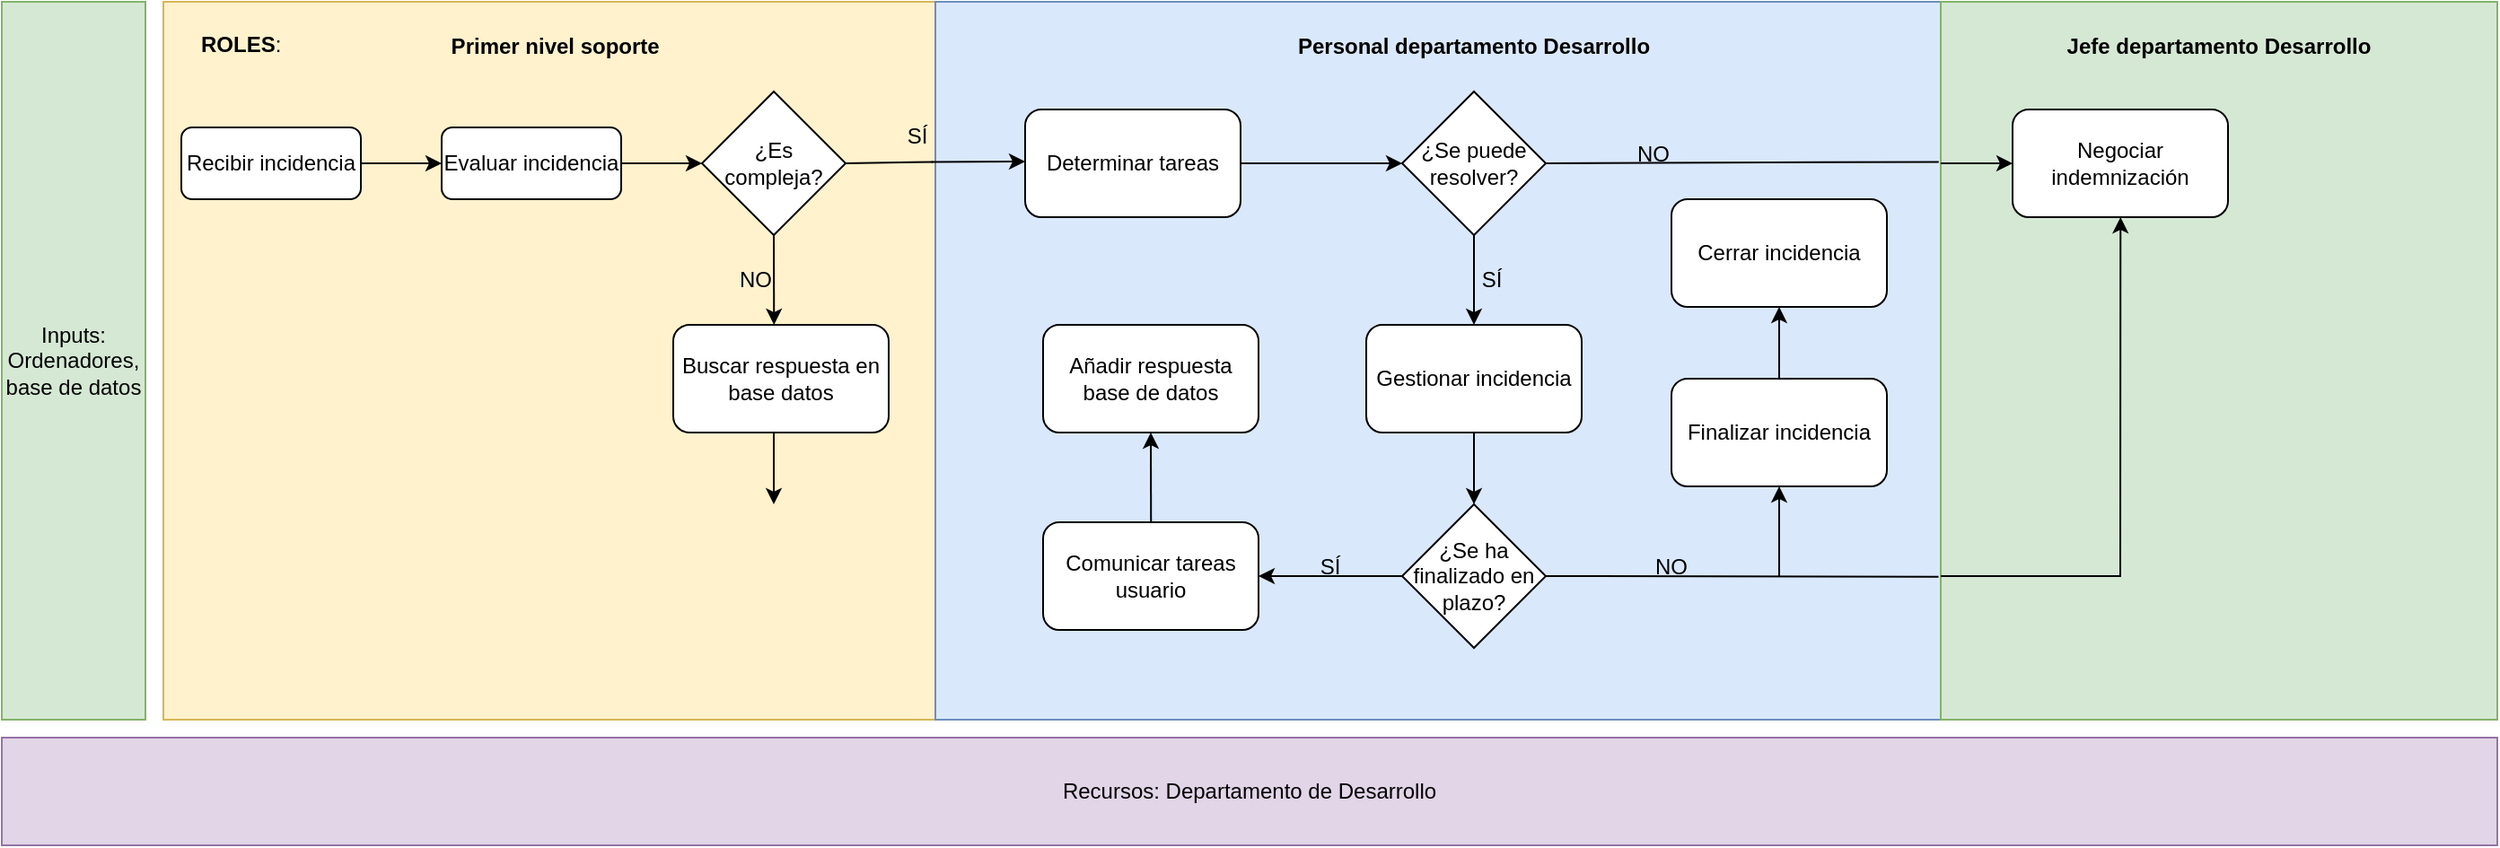 <mxfile version="21.8.2" type="device">
  <diagram name="Página-1" id="K-5_rDBJIlARaP2pHcms">
    <mxGraphModel dx="1050" dy="542" grid="1" gridSize="10" guides="1" tooltips="1" connect="1" arrows="1" fold="1" page="1" pageScale="1" pageWidth="827" pageHeight="1169" math="0" shadow="0">
      <root>
        <mxCell id="0" />
        <mxCell id="1" parent="0" />
        <mxCell id="e8MdTCqrv2B_cEdSrUxO-1" value="Inputs:&lt;br&gt;Ordenadores, base de datos" style="rounded=0;whiteSpace=wrap;html=1;fillColor=#d5e8d4;strokeColor=#82b366;" parent="1" vertex="1">
          <mxGeometry x="40" y="40" width="80" height="400" as="geometry" />
        </mxCell>
        <mxCell id="e8MdTCqrv2B_cEdSrUxO-2" value="" style="rounded=0;whiteSpace=wrap;html=1;fillColor=#fff2cc;strokeColor=#d6b656;" parent="1" vertex="1">
          <mxGeometry x="130" y="40" width="430" height="400" as="geometry" />
        </mxCell>
        <mxCell id="e8MdTCqrv2B_cEdSrUxO-4" value="&lt;b&gt;ROLES&lt;/b&gt;:&amp;nbsp; &amp;nbsp; &amp;nbsp; &amp;nbsp; &amp;nbsp; &amp;nbsp; &amp;nbsp; &amp;nbsp; &amp;nbsp; &amp;nbsp; &amp;nbsp; &amp;nbsp; &amp;nbsp; &amp;nbsp; &amp;nbsp; &amp;nbsp; &amp;nbsp; &amp;nbsp; &amp;nbsp; &amp;nbsp; &amp;nbsp; &amp;nbsp; &amp;nbsp; &amp;nbsp; &amp;nbsp; &amp;nbsp; &amp;nbsp;" style="text;html=1;strokeColor=none;fillColor=none;align=center;verticalAlign=middle;whiteSpace=wrap;rounded=0;" parent="1" vertex="1">
          <mxGeometry x="150" y="70" width="70" height="30" as="geometry" />
        </mxCell>
        <mxCell id="e8MdTCqrv2B_cEdSrUxO-7" value="Evaluar incidencia" style="rounded=1;whiteSpace=wrap;html=1;" parent="1" vertex="1">
          <mxGeometry x="285" y="110" width="100" height="40" as="geometry" />
        </mxCell>
        <mxCell id="e8MdTCqrv2B_cEdSrUxO-8" value="Buscar respuesta en base datos" style="rounded=1;whiteSpace=wrap;html=1;" parent="1" vertex="1">
          <mxGeometry x="630" y="120" width="120" height="60" as="geometry" />
        </mxCell>
        <mxCell id="e8MdTCqrv2B_cEdSrUxO-10" value="Comunicar usuario" style="rounded=1;whiteSpace=wrap;html=1;" parent="1" vertex="1">
          <mxGeometry x="790" y="100" width="120" height="60" as="geometry" />
        </mxCell>
        <mxCell id="e8MdTCqrv2B_cEdSrUxO-12" value="¿Es compleja?&lt;br&gt;" style="rhombus;whiteSpace=wrap;html=1;" parent="1" vertex="1">
          <mxGeometry x="430" y="90" width="80" height="80" as="geometry" />
        </mxCell>
        <mxCell id="e8MdTCqrv2B_cEdSrUxO-14" value="Recibir incidencia" style="rounded=1;whiteSpace=wrap;html=1;" parent="1" vertex="1">
          <mxGeometry x="140" y="110" width="100" height="40" as="geometry" />
        </mxCell>
        <mxCell id="e8MdTCqrv2B_cEdSrUxO-15" value="Recursos: Departamento de Desarrollo" style="rounded=0;whiteSpace=wrap;html=1;fillColor=#e1d5e7;strokeColor=#9673a6;" parent="1" vertex="1">
          <mxGeometry x="40" y="450" width="1390" height="60" as="geometry" />
        </mxCell>
        <mxCell id="e8MdTCqrv2B_cEdSrUxO-16" value="" style="endArrow=classic;html=1;rounded=0;entryX=0;entryY=0.5;entryDx=0;entryDy=0;" parent="1" target="e8MdTCqrv2B_cEdSrUxO-7" edge="1">
          <mxGeometry width="50" height="50" relative="1" as="geometry">
            <mxPoint x="240" y="130" as="sourcePoint" />
            <mxPoint x="290" y="80" as="targetPoint" />
          </mxGeometry>
        </mxCell>
        <mxCell id="e8MdTCqrv2B_cEdSrUxO-17" value="" style="endArrow=classic;html=1;rounded=0;entryX=0;entryY=0.5;entryDx=0;entryDy=0;exitX=1;exitY=0.5;exitDx=0;exitDy=0;" parent="1" source="e8MdTCqrv2B_cEdSrUxO-7" target="e8MdTCqrv2B_cEdSrUxO-12" edge="1">
          <mxGeometry width="50" height="50" relative="1" as="geometry">
            <mxPoint x="380" y="140" as="sourcePoint" />
            <mxPoint x="430" y="90" as="targetPoint" />
          </mxGeometry>
        </mxCell>
        <mxCell id="e8MdTCqrv2B_cEdSrUxO-18" value="&lt;b&gt;&amp;nbsp; Primer nivel soporte&lt;/b&gt;" style="text;html=1;strokeColor=none;fillColor=none;align=center;verticalAlign=middle;whiteSpace=wrap;rounded=0;" parent="1" vertex="1">
          <mxGeometry x="260" y="50" width="170" height="30" as="geometry" />
        </mxCell>
        <mxCell id="e8MdTCqrv2B_cEdSrUxO-19" value="" style="rounded=0;whiteSpace=wrap;html=1;fillColor=#dae8fc;strokeColor=#6c8ebf;" parent="1" vertex="1">
          <mxGeometry x="560" y="40" width="560" height="400" as="geometry" />
        </mxCell>
        <mxCell id="e8MdTCqrv2B_cEdSrUxO-21" value="" style="endArrow=none;html=1;rounded=0;entryX=0.997;entryY=0.223;entryDx=0;entryDy=0;entryPerimeter=0;" parent="1" target="e8MdTCqrv2B_cEdSrUxO-2" edge="1">
          <mxGeometry width="50" height="50" relative="1" as="geometry">
            <mxPoint x="510" y="130" as="sourcePoint" />
            <mxPoint x="560" y="80" as="targetPoint" />
          </mxGeometry>
        </mxCell>
        <mxCell id="e8MdTCqrv2B_cEdSrUxO-22" value="" style="endArrow=classic;html=1;rounded=0;exitX=-0.004;exitY=0.223;exitDx=0;exitDy=0;exitPerimeter=0;" parent="1" source="e8MdTCqrv2B_cEdSrUxO-19" edge="1">
          <mxGeometry width="50" height="50" relative="1" as="geometry">
            <mxPoint x="560" y="130" as="sourcePoint" />
            <mxPoint x="610" y="129" as="targetPoint" />
          </mxGeometry>
        </mxCell>
        <mxCell id="e8MdTCqrv2B_cEdSrUxO-23" value="NO" style="text;html=1;strokeColor=none;fillColor=none;align=center;verticalAlign=middle;whiteSpace=wrap;rounded=0;" parent="1" vertex="1">
          <mxGeometry x="430" y="180" width="60" height="30" as="geometry" />
        </mxCell>
        <mxCell id="e8MdTCqrv2B_cEdSrUxO-25" value="Buscar respuesta en base datos&lt;br&gt;" style="rounded=1;whiteSpace=wrap;html=1;" parent="1" vertex="1">
          <mxGeometry x="414" y="220" width="120" height="60" as="geometry" />
        </mxCell>
        <mxCell id="e8MdTCqrv2B_cEdSrUxO-29" value="" style="endArrow=classic;html=1;rounded=0;entryX=0.791;entryY=0.45;entryDx=0;entryDy=0;entryPerimeter=0;" parent="1" target="e8MdTCqrv2B_cEdSrUxO-2" edge="1">
          <mxGeometry width="50" height="50" relative="1" as="geometry">
            <mxPoint x="470" y="170" as="sourcePoint" />
            <mxPoint x="520" y="120" as="targetPoint" />
          </mxGeometry>
        </mxCell>
        <mxCell id="e8MdTCqrv2B_cEdSrUxO-30" value="Determinar tareas" style="rounded=1;whiteSpace=wrap;html=1;" parent="1" vertex="1">
          <mxGeometry x="610" y="100" width="120" height="60" as="geometry" />
        </mxCell>
        <mxCell id="e8MdTCqrv2B_cEdSrUxO-31" value="SÍ" style="text;html=1;strokeColor=none;fillColor=none;align=center;verticalAlign=middle;whiteSpace=wrap;rounded=0;" parent="1" vertex="1">
          <mxGeometry x="520" y="100" width="60" height="30" as="geometry" />
        </mxCell>
        <mxCell id="e8MdTCqrv2B_cEdSrUxO-32" value="&lt;b&gt;Personal departamento Desarrollo&lt;/b&gt;" style="text;html=1;strokeColor=none;fillColor=none;align=center;verticalAlign=middle;whiteSpace=wrap;rounded=0;" parent="1" vertex="1">
          <mxGeometry x="760" y="50" width="200" height="30" as="geometry" />
        </mxCell>
        <mxCell id="YCV1o-y9mi9fZgYIoJnW-2" value="Comunicar tareas usuario" style="rounded=1;whiteSpace=wrap;html=1;" parent="1" vertex="1">
          <mxGeometry x="620" y="330" width="120" height="60" as="geometry" />
        </mxCell>
        <mxCell id="YCV1o-y9mi9fZgYIoJnW-4" value="¿Se puede resolver?" style="rhombus;whiteSpace=wrap;html=1;" parent="1" vertex="1">
          <mxGeometry x="820" y="90" width="80" height="80" as="geometry" />
        </mxCell>
        <mxCell id="YCV1o-y9mi9fZgYIoJnW-5" value="" style="endArrow=classic;html=1;rounded=0;entryX=0;entryY=0.5;entryDx=0;entryDy=0;exitX=1;exitY=0.5;exitDx=0;exitDy=0;" parent="1" source="e8MdTCqrv2B_cEdSrUxO-30" target="YCV1o-y9mi9fZgYIoJnW-4" edge="1">
          <mxGeometry width="50" height="50" relative="1" as="geometry">
            <mxPoint x="930" y="140" as="sourcePoint" />
            <mxPoint x="980" y="90" as="targetPoint" />
          </mxGeometry>
        </mxCell>
        <mxCell id="YCV1o-y9mi9fZgYIoJnW-7" value="" style="rounded=0;whiteSpace=wrap;html=1;fillColor=#d5e8d4;strokeColor=#82b366;" parent="1" vertex="1">
          <mxGeometry x="1120" y="40" width="310" height="400" as="geometry" />
        </mxCell>
        <mxCell id="YCV1o-y9mi9fZgYIoJnW-9" value="Negociar indemnización" style="rounded=1;whiteSpace=wrap;html=1;" parent="1" vertex="1">
          <mxGeometry x="1160" y="100" width="120" height="60" as="geometry" />
        </mxCell>
        <mxCell id="YCV1o-y9mi9fZgYIoJnW-11" value="NO" style="text;html=1;strokeColor=none;fillColor=none;align=center;verticalAlign=middle;whiteSpace=wrap;rounded=0;" parent="1" vertex="1">
          <mxGeometry x="930" y="110" width="60" height="30" as="geometry" />
        </mxCell>
        <mxCell id="YCV1o-y9mi9fZgYIoJnW-12" value="&lt;b&gt;Jefe departamento Desarrollo&lt;/b&gt;" style="text;html=1;strokeColor=none;fillColor=none;align=center;verticalAlign=middle;whiteSpace=wrap;rounded=0;" parent="1" vertex="1">
          <mxGeometry x="1185" y="50" width="180" height="30" as="geometry" />
        </mxCell>
        <mxCell id="YCV1o-y9mi9fZgYIoJnW-13" value="" style="endArrow=none;html=1;rounded=0;entryX=0.998;entryY=0.223;entryDx=0;entryDy=0;entryPerimeter=0;" parent="1" target="e8MdTCqrv2B_cEdSrUxO-19" edge="1">
          <mxGeometry width="50" height="50" relative="1" as="geometry">
            <mxPoint x="900" y="130" as="sourcePoint" />
            <mxPoint x="950" y="80" as="targetPoint" />
          </mxGeometry>
        </mxCell>
        <mxCell id="YCV1o-y9mi9fZgYIoJnW-15" value="" style="endArrow=classic;html=1;rounded=0;entryX=0.5;entryY=0;entryDx=0;entryDy=0;" parent="1" target="-lzMgy2tLy97nm2jj77K-1" edge="1">
          <mxGeometry width="50" height="50" relative="1" as="geometry">
            <mxPoint x="860" y="170" as="sourcePoint" />
            <mxPoint x="910" y="120" as="targetPoint" />
          </mxGeometry>
        </mxCell>
        <mxCell id="YCV1o-y9mi9fZgYIoJnW-16" value="SÍ" style="text;html=1;strokeColor=none;fillColor=none;align=center;verticalAlign=middle;whiteSpace=wrap;rounded=0;" parent="1" vertex="1">
          <mxGeometry x="840" y="180" width="60" height="30" as="geometry" />
        </mxCell>
        <mxCell id="YVqT7aEPNEY2TlfbTJ8u-1" value="Añadir respuesta base de datos" style="rounded=1;whiteSpace=wrap;html=1;" parent="1" vertex="1">
          <mxGeometry x="620" y="220" width="120" height="60" as="geometry" />
        </mxCell>
        <mxCell id="-lzMgy2tLy97nm2jj77K-1" value="Gestionar incidencia" style="rounded=1;whiteSpace=wrap;html=1;" parent="1" vertex="1">
          <mxGeometry x="800" y="220" width="120" height="60" as="geometry" />
        </mxCell>
        <mxCell id="-lzMgy2tLy97nm2jj77K-2" value="¿Se ha finalizado en plazo?" style="rhombus;whiteSpace=wrap;html=1;" parent="1" vertex="1">
          <mxGeometry x="820" y="320" width="80" height="80" as="geometry" />
        </mxCell>
        <mxCell id="-lzMgy2tLy97nm2jj77K-3" value="" style="endArrow=classic;html=1;rounded=0;entryX=0.5;entryY=0;entryDx=0;entryDy=0;" parent="1" target="-lzMgy2tLy97nm2jj77K-2" edge="1">
          <mxGeometry width="50" height="50" relative="1" as="geometry">
            <mxPoint x="860" y="280" as="sourcePoint" />
            <mxPoint x="910" y="230" as="targetPoint" />
          </mxGeometry>
        </mxCell>
        <mxCell id="-lzMgy2tLy97nm2jj77K-6" value="NO" style="text;html=1;strokeColor=none;fillColor=none;align=center;verticalAlign=middle;whiteSpace=wrap;rounded=0;" parent="1" vertex="1">
          <mxGeometry x="940" y="340" width="60" height="30" as="geometry" />
        </mxCell>
        <mxCell id="-lzMgy2tLy97nm2jj77K-7" value="" style="endArrow=classic;html=1;rounded=0;entryX=1;entryY=0.5;entryDx=0;entryDy=0;" parent="1" target="YCV1o-y9mi9fZgYIoJnW-2" edge="1">
          <mxGeometry width="50" height="50" relative="1" as="geometry">
            <mxPoint x="820" y="360" as="sourcePoint" />
            <mxPoint x="870" y="310" as="targetPoint" />
          </mxGeometry>
        </mxCell>
        <mxCell id="-lzMgy2tLy97nm2jj77K-8" value="" style="endArrow=classic;html=1;rounded=0;entryX=0.5;entryY=1;entryDx=0;entryDy=0;exitX=0.501;exitY=0;exitDx=0;exitDy=0;exitPerimeter=0;" parent="1" source="YCV1o-y9mi9fZgYIoJnW-2" target="YVqT7aEPNEY2TlfbTJ8u-1" edge="1">
          <mxGeometry width="50" height="50" relative="1" as="geometry">
            <mxPoint x="670" y="330" as="sourcePoint" />
            <mxPoint x="720" y="280" as="targetPoint" />
          </mxGeometry>
        </mxCell>
        <mxCell id="-lzMgy2tLy97nm2jj77K-9" value="SÍ" style="text;html=1;strokeColor=none;fillColor=none;align=center;verticalAlign=middle;whiteSpace=wrap;rounded=0;" parent="1" vertex="1">
          <mxGeometry x="750" y="340" width="60" height="30" as="geometry" />
        </mxCell>
        <mxCell id="-lzMgy2tLy97nm2jj77K-10" value="Finalizar incidencia" style="rounded=1;whiteSpace=wrap;html=1;" parent="1" vertex="1">
          <mxGeometry x="970" y="250" width="120" height="60" as="geometry" />
        </mxCell>
        <mxCell id="-lzMgy2tLy97nm2jj77K-11" value="Cerrar incidencia" style="rounded=1;whiteSpace=wrap;html=1;" parent="1" vertex="1">
          <mxGeometry x="970" y="150" width="120" height="60" as="geometry" />
        </mxCell>
        <mxCell id="-lzMgy2tLy97nm2jj77K-22" value="" style="endArrow=none;html=1;rounded=0;entryX=-0.004;entryY=0.801;entryDx=0;entryDy=0;entryPerimeter=0;" parent="1" target="YCV1o-y9mi9fZgYIoJnW-7" edge="1">
          <mxGeometry width="50" height="50" relative="1" as="geometry">
            <mxPoint x="900" y="360" as="sourcePoint" />
            <mxPoint x="950" y="310" as="targetPoint" />
          </mxGeometry>
        </mxCell>
        <mxCell id="-lzMgy2tLy97nm2jj77K-23" value="" style="endArrow=classic;html=1;rounded=0;entryX=0.323;entryY=0.3;entryDx=0;entryDy=0;entryPerimeter=0;" parent="1" target="YCV1o-y9mi9fZgYIoJnW-7" edge="1">
          <mxGeometry width="50" height="50" relative="1" as="geometry">
            <mxPoint x="1120" y="360" as="sourcePoint" />
            <mxPoint x="1170" y="310" as="targetPoint" />
            <Array as="points">
              <mxPoint x="1220" y="360" />
            </Array>
          </mxGeometry>
        </mxCell>
        <mxCell id="-lzMgy2tLy97nm2jj77K-24" value="" style="endArrow=classic;html=1;rounded=0;entryX=0.5;entryY=1;entryDx=0;entryDy=0;" parent="1" target="-lzMgy2tLy97nm2jj77K-10" edge="1">
          <mxGeometry width="50" height="50" relative="1" as="geometry">
            <mxPoint x="1030" y="360" as="sourcePoint" />
            <mxPoint x="1070" y="310" as="targetPoint" />
          </mxGeometry>
        </mxCell>
        <mxCell id="-lzMgy2tLy97nm2jj77K-25" value="" style="endArrow=classic;html=1;rounded=0;entryX=0.5;entryY=1;entryDx=0;entryDy=0;" parent="1" target="-lzMgy2tLy97nm2jj77K-11" edge="1">
          <mxGeometry width="50" height="50" relative="1" as="geometry">
            <mxPoint x="1030" y="250" as="sourcePoint" />
            <mxPoint x="1080" y="200" as="targetPoint" />
          </mxGeometry>
        </mxCell>
        <mxCell id="-lzMgy2tLy97nm2jj77K-26" value="" style="endArrow=classic;html=1;rounded=0;entryX=0;entryY=0.5;entryDx=0;entryDy=0;" parent="1" target="YCV1o-y9mi9fZgYIoJnW-9" edge="1">
          <mxGeometry width="50" height="50" relative="1" as="geometry">
            <mxPoint x="1120" y="130" as="sourcePoint" />
            <mxPoint x="1170" y="80" as="targetPoint" />
          </mxGeometry>
        </mxCell>
        <mxCell id="QatYPXw6pNrdivkXPcCo-2" value="" style="endArrow=classic;html=1;rounded=0;" parent="1" edge="1">
          <mxGeometry width="50" height="50" relative="1" as="geometry">
            <mxPoint x="470" y="280" as="sourcePoint" />
            <mxPoint x="470" y="320" as="targetPoint" />
          </mxGeometry>
        </mxCell>
      </root>
    </mxGraphModel>
  </diagram>
</mxfile>
